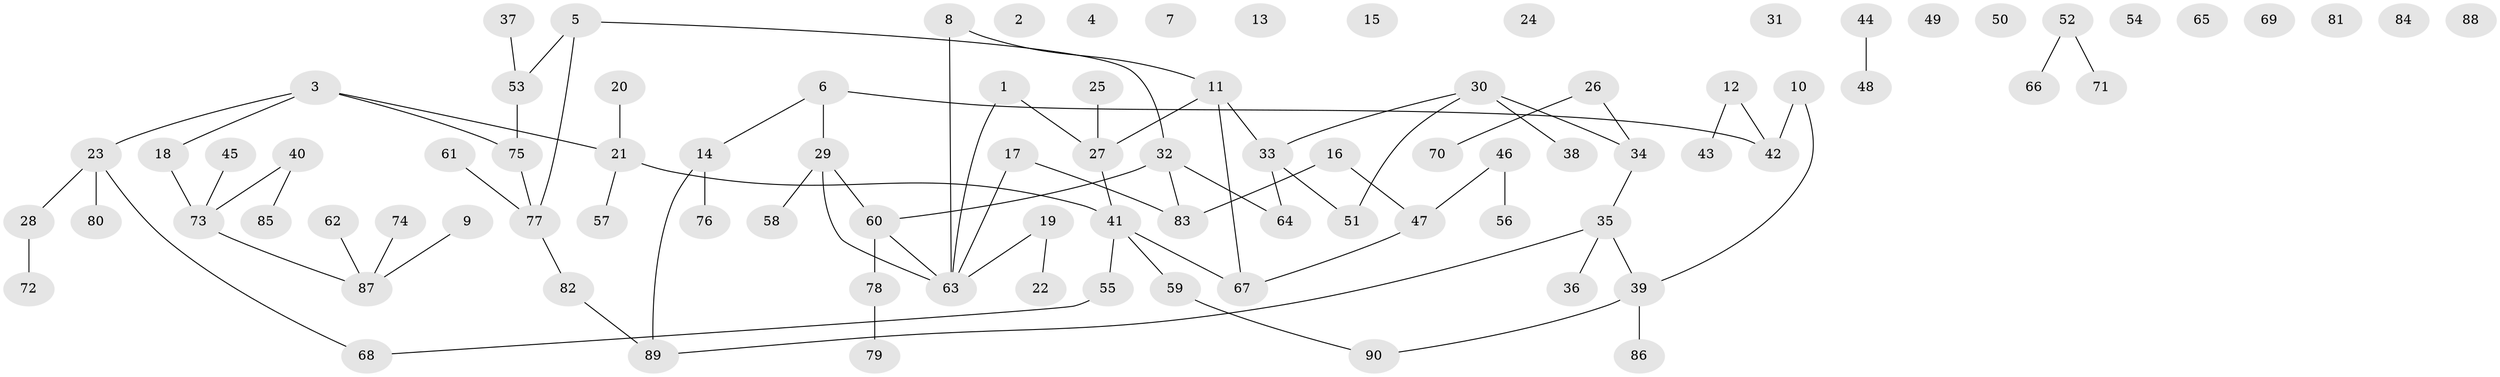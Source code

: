 // coarse degree distribution, {2: 0.16393442622950818, 0: 0.26229508196721313, 5: 0.04918032786885246, 3: 0.18032786885245902, 4: 0.03278688524590164, 1: 0.26229508196721313, 7: 0.03278688524590164, 6: 0.01639344262295082}
// Generated by graph-tools (version 1.1) at 2025/41/03/06/25 10:41:22]
// undirected, 90 vertices, 86 edges
graph export_dot {
graph [start="1"]
  node [color=gray90,style=filled];
  1;
  2;
  3;
  4;
  5;
  6;
  7;
  8;
  9;
  10;
  11;
  12;
  13;
  14;
  15;
  16;
  17;
  18;
  19;
  20;
  21;
  22;
  23;
  24;
  25;
  26;
  27;
  28;
  29;
  30;
  31;
  32;
  33;
  34;
  35;
  36;
  37;
  38;
  39;
  40;
  41;
  42;
  43;
  44;
  45;
  46;
  47;
  48;
  49;
  50;
  51;
  52;
  53;
  54;
  55;
  56;
  57;
  58;
  59;
  60;
  61;
  62;
  63;
  64;
  65;
  66;
  67;
  68;
  69;
  70;
  71;
  72;
  73;
  74;
  75;
  76;
  77;
  78;
  79;
  80;
  81;
  82;
  83;
  84;
  85;
  86;
  87;
  88;
  89;
  90;
  1 -- 27;
  1 -- 63;
  3 -- 18;
  3 -- 21;
  3 -- 23;
  3 -- 75;
  5 -- 32;
  5 -- 53;
  5 -- 77;
  6 -- 14;
  6 -- 29;
  6 -- 42;
  8 -- 11;
  8 -- 63;
  9 -- 87;
  10 -- 39;
  10 -- 42;
  11 -- 27;
  11 -- 33;
  11 -- 67;
  12 -- 42;
  12 -- 43;
  14 -- 76;
  14 -- 89;
  16 -- 47;
  16 -- 83;
  17 -- 63;
  17 -- 83;
  18 -- 73;
  19 -- 22;
  19 -- 63;
  20 -- 21;
  21 -- 41;
  21 -- 57;
  23 -- 28;
  23 -- 68;
  23 -- 80;
  25 -- 27;
  26 -- 34;
  26 -- 70;
  27 -- 41;
  28 -- 72;
  29 -- 58;
  29 -- 60;
  29 -- 63;
  30 -- 33;
  30 -- 34;
  30 -- 38;
  30 -- 51;
  32 -- 60;
  32 -- 64;
  32 -- 83;
  33 -- 51;
  33 -- 64;
  34 -- 35;
  35 -- 36;
  35 -- 39;
  35 -- 89;
  37 -- 53;
  39 -- 86;
  39 -- 90;
  40 -- 73;
  40 -- 85;
  41 -- 55;
  41 -- 59;
  41 -- 67;
  44 -- 48;
  45 -- 73;
  46 -- 47;
  46 -- 56;
  47 -- 67;
  52 -- 66;
  52 -- 71;
  53 -- 75;
  55 -- 68;
  59 -- 90;
  60 -- 63;
  60 -- 78;
  61 -- 77;
  62 -- 87;
  73 -- 87;
  74 -- 87;
  75 -- 77;
  77 -- 82;
  78 -- 79;
  82 -- 89;
}
